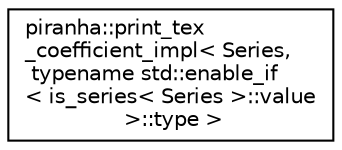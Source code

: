 digraph "Graphical Class Hierarchy"
{
  edge [fontname="Helvetica",fontsize="10",labelfontname="Helvetica",labelfontsize="10"];
  node [fontname="Helvetica",fontsize="10",shape=record];
  rankdir="LR";
  Node0 [label="piranha::print_tex\l_coefficient_impl\< Series,\l typename std::enable_if\l\< is_series\< Series \>::value\l \>::type \>",height=0.2,width=0.4,color="black", fillcolor="white", style="filled",URL="$structpiranha_1_1print__tex__coefficient__impl_3_01_series_00_01typename_01std_1_1enable__if_3_0f1220a64cf7dff2558d14658421acb65.html",tooltip="Specialisation of piranha::print_tex_coefficient_impl for series. "];
}
